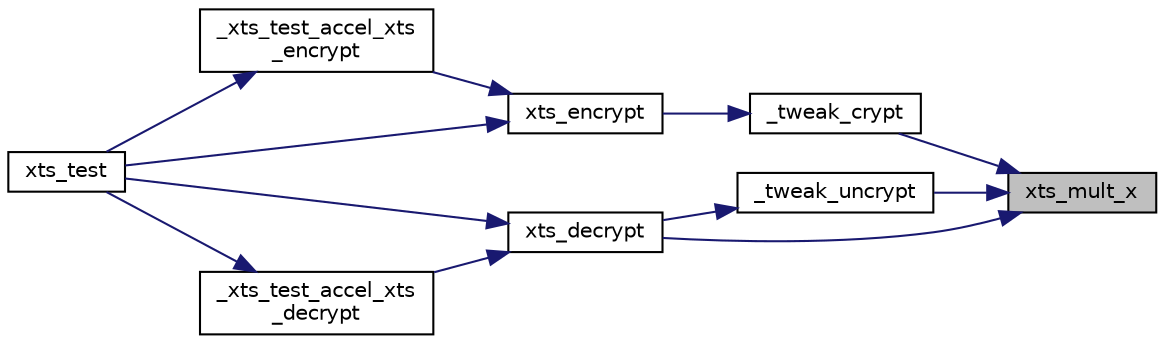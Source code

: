 digraph "xts_mult_x"
{
 // LATEX_PDF_SIZE
  edge [fontname="Helvetica",fontsize="10",labelfontname="Helvetica",labelfontsize="10"];
  node [fontname="Helvetica",fontsize="10",shape=record];
  rankdir="RL";
  Node1 [label="xts_mult_x",height=0.2,width=0.4,color="black", fillcolor="grey75", style="filled", fontcolor="black",tooltip="Source donated by Elliptic Semiconductor Inc (www.ellipticsemi.com) to the LibTom Projects."];
  Node1 -> Node2 [dir="back",color="midnightblue",fontsize="10",style="solid"];
  Node2 [label="_tweak_crypt",height=0.2,width=0.4,color="black", fillcolor="white", style="filled",URL="$xts__encrypt_8c.html#a48052a400e4f881eb91e98acdba50071",tooltip="Source donated by Elliptic Semiconductor Inc (www.ellipticsemi.com) to the LibTom Projects."];
  Node2 -> Node3 [dir="back",color="midnightblue",fontsize="10",style="solid"];
  Node3 [label="xts_encrypt",height=0.2,width=0.4,color="black", fillcolor="white", style="filled",URL="$xts__encrypt_8c.html#a3398bebb10123ed32f4091b6e15cb04c",tooltip="XTS Encryption."];
  Node3 -> Node4 [dir="back",color="midnightblue",fontsize="10",style="solid"];
  Node4 [label="_xts_test_accel_xts\l_encrypt",height=0.2,width=0.4,color="black", fillcolor="white", style="filled",URL="$xts__test_8c.html#a097b3a9b119f5ee53122c2552ef9d70e",tooltip=" "];
  Node4 -> Node5 [dir="back",color="midnightblue",fontsize="10",style="solid"];
  Node5 [label="xts_test",height=0.2,width=0.4,color="black", fillcolor="white", style="filled",URL="$xts__test_8c.html#a8e893dde81f654451ba645d3a162dc24",tooltip="Source donated by Elliptic Semiconductor Inc (www.ellipticsemi.com) to the LibTom Projects."];
  Node3 -> Node5 [dir="back",color="midnightblue",fontsize="10",style="solid"];
  Node1 -> Node6 [dir="back",color="midnightblue",fontsize="10",style="solid"];
  Node6 [label="_tweak_uncrypt",height=0.2,width=0.4,color="black", fillcolor="white", style="filled",URL="$xts__decrypt_8c.html#ad9d070c5891cb45f341ccb19db2637d2",tooltip="Source donated by Elliptic Semiconductor Inc (www.ellipticsemi.com) to the LibTom Projects."];
  Node6 -> Node7 [dir="back",color="midnightblue",fontsize="10",style="solid"];
  Node7 [label="xts_decrypt",height=0.2,width=0.4,color="black", fillcolor="white", style="filled",URL="$xts__decrypt_8c.html#aeabcddf932f82ff9724fe82c44bb4b7d",tooltip="XTS Decryption."];
  Node7 -> Node8 [dir="back",color="midnightblue",fontsize="10",style="solid"];
  Node8 [label="_xts_test_accel_xts\l_decrypt",height=0.2,width=0.4,color="black", fillcolor="white", style="filled",URL="$xts__test_8c.html#ac6d3b700cb3534684c81d8975c3c1e49",tooltip=" "];
  Node8 -> Node5 [dir="back",color="midnightblue",fontsize="10",style="solid"];
  Node7 -> Node5 [dir="back",color="midnightblue",fontsize="10",style="solid"];
  Node1 -> Node7 [dir="back",color="midnightblue",fontsize="10",style="solid"];
}
